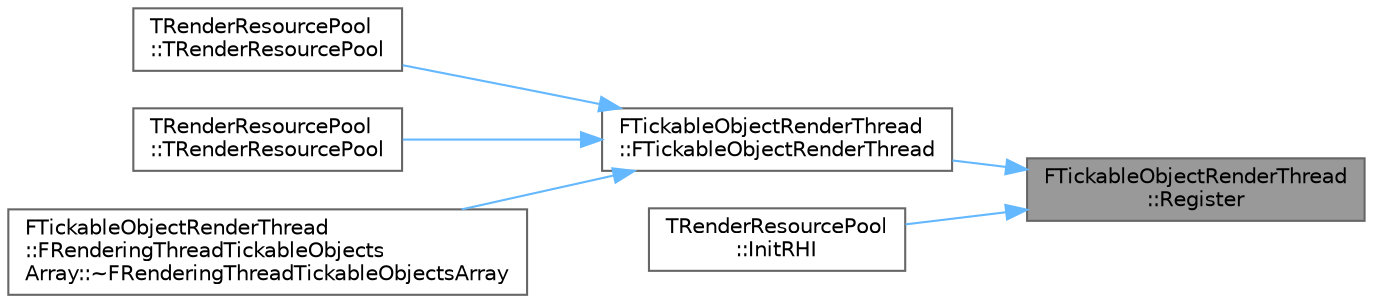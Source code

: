 digraph "FTickableObjectRenderThread::Register"
{
 // INTERACTIVE_SVG=YES
 // LATEX_PDF_SIZE
  bgcolor="transparent";
  edge [fontname=Helvetica,fontsize=10,labelfontname=Helvetica,labelfontsize=10];
  node [fontname=Helvetica,fontsize=10,shape=box,height=0.2,width=0.4];
  rankdir="RL";
  Node1 [id="Node000001",label="FTickableObjectRenderThread\l::Register",height=0.2,width=0.4,color="gray40", fillcolor="grey60", style="filled", fontcolor="black",tooltip="Registers the object for ticking."];
  Node1 -> Node2 [id="edge1_Node000001_Node000002",dir="back",color="steelblue1",style="solid",tooltip=" "];
  Node2 [id="Node000002",label="FTickableObjectRenderThread\l::FTickableObjectRenderThread",height=0.2,width=0.4,color="grey40", fillcolor="white", style="filled",URL="$d3/dda/classFTickableObjectRenderThread.html#aab499e65741b6c29cfad92f7bb23258a",tooltip="Registers this instance with the static array of tickable objects."];
  Node2 -> Node3 [id="edge2_Node000002_Node000003",dir="back",color="steelblue1",style="solid",tooltip=" "];
  Node3 [id="Node000003",label="TRenderResourcePool\l::TRenderResourcePool",height=0.2,width=0.4,color="grey40", fillcolor="white", style="filled",URL="$d6/d68/classTRenderResourcePool.html#abed7b4cee7e4f4610c76a130489cc180",tooltip="Constructor."];
  Node2 -> Node4 [id="edge3_Node000002_Node000004",dir="back",color="steelblue1",style="solid",tooltip=" "];
  Node4 [id="Node000004",label="TRenderResourcePool\l::TRenderResourcePool",height=0.2,width=0.4,color="grey40", fillcolor="white", style="filled",URL="$d6/d68/classTRenderResourcePool.html#a86008e47839366cb68e70f3395af3130",tooltip="Constructor with policy argument."];
  Node2 -> Node5 [id="edge4_Node000002_Node000005",dir="back",color="steelblue1",style="solid",tooltip=" "];
  Node5 [id="Node000005",label="FTickableObjectRenderThread\l::FRenderingThreadTickableObjects\lArray::~FRenderingThreadTickableObjectsArray",height=0.2,width=0.4,color="grey40", fillcolor="white", style="filled",URL="$db/de7/structFTickableObjectRenderThread_1_1FRenderingThreadTickableObjectsArray.html#a6df5255bf1cd2c0976ac0b658248b5cb",tooltip=" "];
  Node1 -> Node6 [id="edge5_Node000001_Node000006",dir="back",color="steelblue1",style="solid",tooltip=" "];
  Node6 [id="Node000006",label="TRenderResourcePool\l::InitRHI",height=0.2,width=0.4,color="grey40", fillcolor="white", style="filled",URL="$d6/d68/classTRenderResourcePool.html#a6a811acbf26f2bfce1ed91ec4f6334d9",tooltip="Initializes the RHI resources used by this resource."];
}

